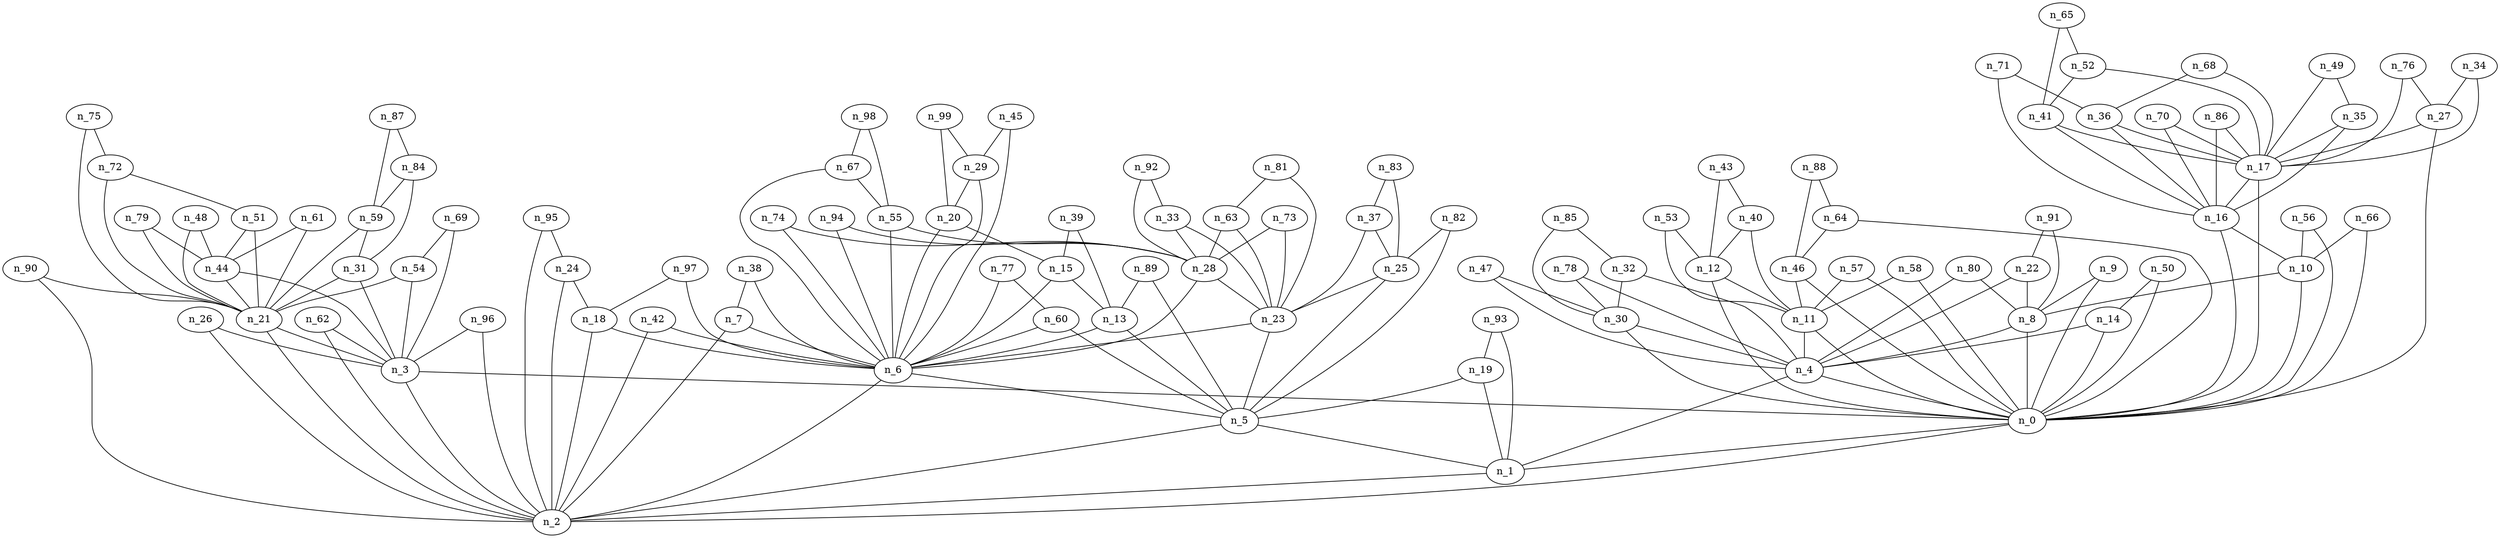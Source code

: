 graph grafoDorogovtsevMendes_100  {
n_0;
n_1;
n_2;
n_3;
n_4;
n_5;
n_6;
n_7;
n_8;
n_9;
n_10;
n_11;
n_12;
n_13;
n_14;
n_15;
n_16;
n_17;
n_18;
n_19;
n_20;
n_21;
n_22;
n_23;
n_24;
n_25;
n_26;
n_27;
n_28;
n_29;
n_30;
n_31;
n_32;
n_33;
n_34;
n_35;
n_36;
n_37;
n_38;
n_39;
n_40;
n_41;
n_42;
n_43;
n_44;
n_45;
n_46;
n_47;
n_48;
n_49;
n_50;
n_51;
n_52;
n_53;
n_54;
n_55;
n_56;
n_57;
n_58;
n_59;
n_60;
n_61;
n_62;
n_63;
n_64;
n_65;
n_66;
n_67;
n_68;
n_69;
n_70;
n_71;
n_72;
n_73;
n_74;
n_75;
n_76;
n_77;
n_78;
n_79;
n_80;
n_81;
n_82;
n_83;
n_84;
n_85;
n_86;
n_87;
n_88;
n_89;
n_90;
n_91;
n_92;
n_93;
n_94;
n_95;
n_96;
n_97;
n_98;
n_99;
n_0 -- n_1;
n_1 -- n_2;
n_2 -- n_0;
n_3 -- n_2;
n_3 -- n_0;
n_4 -- n_0;
n_4 -- n_1;
n_5 -- n_1;
n_5 -- n_2;
n_6 -- n_5;
n_6 -- n_2;
n_7 -- n_6;
n_7 -- n_2;
n_8 -- n_4;
n_8 -- n_0;
n_9 -- n_8;
n_9 -- n_0;
n_10 -- n_8;
n_10 -- n_0;
n_11 -- n_4;
n_11 -- n_0;
n_12 -- n_11;
n_12 -- n_0;
n_13 -- n_6;
n_13 -- n_5;
n_14 -- n_4;
n_14 -- n_0;
n_15 -- n_13;
n_15 -- n_6;
n_16 -- n_10;
n_16 -- n_0;
n_17 -- n_16;
n_17 -- n_0;
n_18 -- n_6;
n_18 -- n_2;
n_19 -- n_5;
n_19 -- n_1;
n_20 -- n_15;
n_20 -- n_6;
n_21 -- n_3;
n_21 -- n_2;
n_22 -- n_8;
n_22 -- n_4;
n_23 -- n_6;
n_23 -- n_5;
n_24 -- n_18;
n_24 -- n_2;
n_25 -- n_23;
n_25 -- n_5;
n_26 -- n_3;
n_26 -- n_2;
n_27 -- n_17;
n_27 -- n_0;
n_28 -- n_23;
n_28 -- n_6;
n_29 -- n_20;
n_29 -- n_6;
n_30 -- n_4;
n_30 -- n_0;
n_31 -- n_21;
n_31 -- n_3;
n_32 -- n_30;
n_32 -- n_4;
n_33 -- n_28;
n_33 -- n_23;
n_34 -- n_27;
n_34 -- n_17;
n_35 -- n_17;
n_35 -- n_16;
n_36 -- n_17;
n_36 -- n_16;
n_37 -- n_25;
n_37 -- n_23;
n_38 -- n_7;
n_38 -- n_6;
n_39 -- n_15;
n_39 -- n_13;
n_40 -- n_12;
n_40 -- n_11;
n_41 -- n_17;
n_41 -- n_16;
n_42 -- n_6;
n_42 -- n_2;
n_43 -- n_40;
n_43 -- n_12;
n_44 -- n_21;
n_44 -- n_3;
n_45 -- n_29;
n_45 -- n_6;
n_46 -- n_11;
n_46 -- n_0;
n_47 -- n_30;
n_47 -- n_4;
n_48 -- n_44;
n_48 -- n_21;
n_49 -- n_35;
n_49 -- n_17;
n_50 -- n_14;
n_50 -- n_0;
n_51 -- n_44;
n_51 -- n_21;
n_52 -- n_41;
n_52 -- n_17;
n_53 -- n_12;
n_53 -- n_11;
n_54 -- n_21;
n_54 -- n_3;
n_55 -- n_28;
n_55 -- n_6;
n_56 -- n_10;
n_56 -- n_0;
n_57 -- n_11;
n_57 -- n_0;
n_58 -- n_11;
n_58 -- n_0;
n_59 -- n_31;
n_59 -- n_21;
n_60 -- n_6;
n_60 -- n_5;
n_61 -- n_44;
n_61 -- n_21;
n_62 -- n_3;
n_62 -- n_2;
n_63 -- n_28;
n_63 -- n_23;
n_64 -- n_46;
n_64 -- n_0;
n_65 -- n_52;
n_65 -- n_41;
n_66 -- n_10;
n_66 -- n_0;
n_67 -- n_55;
n_67 -- n_6;
n_68 -- n_36;
n_68 -- n_17;
n_69 -- n_54;
n_69 -- n_3;
n_70 -- n_17;
n_70 -- n_16;
n_71 -- n_36;
n_71 -- n_16;
n_72 -- n_51;
n_72 -- n_21;
n_73 -- n_28;
n_73 -- n_23;
n_74 -- n_28;
n_74 -- n_6;
n_75 -- n_72;
n_75 -- n_21;
n_76 -- n_27;
n_76 -- n_17;
n_77 -- n_60;
n_77 -- n_6;
n_78 -- n_30;
n_78 -- n_4;
n_79 -- n_44;
n_79 -- n_21;
n_80 -- n_8;
n_80 -- n_4;
n_81 -- n_63;
n_81 -- n_23;
n_82 -- n_25;
n_82 -- n_5;
n_83 -- n_37;
n_83 -- n_25;
n_84 -- n_59;
n_84 -- n_31;
n_85 -- n_32;
n_85 -- n_30;
n_86 -- n_17;
n_86 -- n_16;
n_87 -- n_84;
n_87 -- n_59;
n_88 -- n_64;
n_88 -- n_46;
n_89 -- n_13;
n_89 -- n_5;
n_90 -- n_21;
n_90 -- n_2;
n_91 -- n_22;
n_91 -- n_8;
n_92 -- n_33;
n_92 -- n_28;
n_93 -- n_19;
n_93 -- n_1;
n_94 -- n_28;
n_94 -- n_6;
n_95 -- n_24;
n_95 -- n_2;
n_96 -- n_3;
n_96 -- n_2;
n_97 -- n_18;
n_97 -- n_6;
n_98 -- n_67;
n_98 -- n_55;
n_99 -- n_29;
n_99 -- n_20;
}
